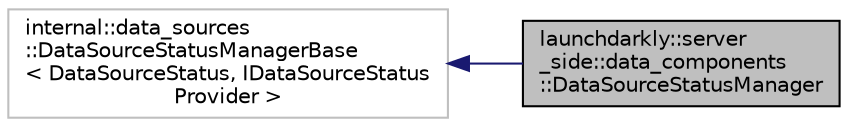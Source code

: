 digraph "launchdarkly::server_side::data_components::DataSourceStatusManager"
{
 // LATEX_PDF_SIZE
  edge [fontname="Helvetica",fontsize="10",labelfontname="Helvetica",labelfontsize="10"];
  node [fontname="Helvetica",fontsize="10",shape=record];
  rankdir="LR";
  Node1 [label="launchdarkly::server\l_side::data_components\l::DataSourceStatusManager",height=0.2,width=0.4,color="black", fillcolor="grey75", style="filled", fontcolor="black",tooltip=" "];
  Node2 -> Node1 [dir="back",color="midnightblue",fontsize="10",style="solid"];
  Node2 [label="internal::data_sources\l::DataSourceStatusManagerBase\l\< DataSourceStatus, IDataSourceStatus\lProvider \>",height=0.2,width=0.4,color="grey75", fillcolor="white", style="filled",tooltip=" "];
}
